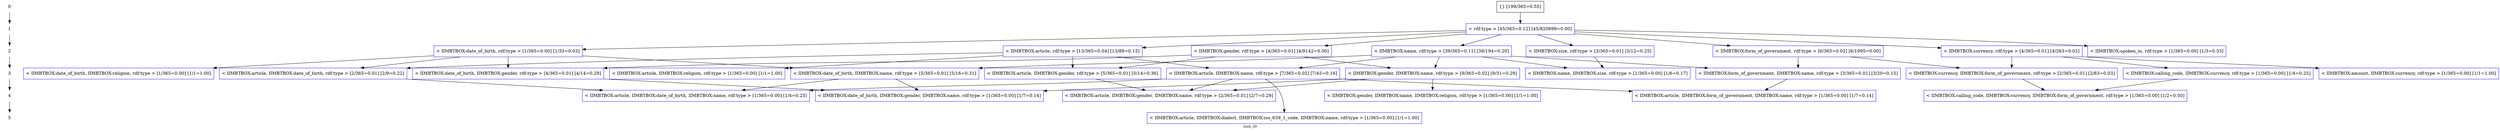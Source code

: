 digraph iimb_29 {
  {
    rank=same;
    node_r0 [label="0", shape="plaintext"];
    node_n97d170e1550eee4afc0af065b78cda302a97674c [color="black", label="{} [199/365=0.55]", shape="rectangle", style="solid"];
  }
  {
    rank=same;
    node_r1 [label="1", shape="plaintext"];
    node_n3c197cb1f6842dc41aa48dc8b9032284bcf39a27 [color="blue", label="< rdf:type > [45/365=0.12] [45/820899=0.00]", shape="rectangle", style="solid"];
  }
  {
    rank=same;
    node_r2 [label="2", shape="plaintext"];
    node_nc2c6a832113450f98f454fe5aca8e1352d2f13d7 [color="blue", label="< IIMBTBOX:article, rdf:type > [13/365=0.04] [13/89=0.15]", shape="rectangle", style="solid"];
    node_n76925b9967b455dafe672dbc3e6378f92b41ff12 [color="blue", label="< IIMBTBOX:currency, rdf:type > [4/365=0.01] [4/263=0.02]", shape="rectangle", style="solid"];
    node_ncced4fd2310948c307f4c5ae44e6ac2b6e259bad [color="blue", label="< IIMBTBOX:date_of_birth, rdf:type > [1/365=0.00] [1/33=0.03]", shape="rectangle", style="solid"];
    node_n15f21d2766a7b3efdc77592d15d0c984b26f857a [color="blue", label="< IIMBTBOX:form_of_government, rdf:type > [6/365=0.02] [6/1995=0.00]", shape="rectangle", style="solid"];
    node_n66d8b5a077431b2b6237dedbf7cdb3a75d7b2f4c [color="blue", label="< IIMBTBOX:gender, rdf:type > [4/365=0.01] [4/9142=0.00]", shape="rectangle", style="solid"];
    node_n80bb4dd36e016f9285a39311cf8a75356e62accd [color="blue", label="< IIMBTBOX:name, rdf:type > [39/365=0.11] [39/194=0.20]", shape="rectangle", style="solid"];
    node_nfa251487da74df95ee20250ecaf6d9f4f9cc0e81 [color="blue", label="< IIMBTBOX:size, rdf:type > [3/365=0.01] [3/12=0.25]", shape="rectangle", style="solid"];
    node_nd31f85a96ae626525719c53d5d2ba6caca661d18 [color="blue", label="< IIMBTBOX:spoken_in, rdf:type > [1/365=0.00] [1/3=0.33]", shape="rectangle", style="solid"];
  }
  {
    rank=same;
    node_r3 [label="3", shape="plaintext"];
    node_n5771e5bfcf9fc075809e075912c0df4754cf5039 [color="blue", label="< IIMBTBOX:amount, IIMBTBOX:currency, rdf:type > [1/365=0.00] [1/1=1.00]", shape="rectangle", style="solid"];
    node_n38c7ed036d72252963dca87695174ab7f4fd7f71 [color="blue", label="< IIMBTBOX:article, IIMBTBOX:date_of_birth, rdf:type > [2/365=0.01] [2/9=0.22]", shape="rectangle", style="solid"];
    node_n0cd72f9b4147a2bfd913d455a877964a980f909f [color="blue", label="< IIMBTBOX:article, IIMBTBOX:gender, rdf:type > [5/365=0.01] [5/14=0.36]", shape="rectangle", style="solid"];
    node_n2a6578f22a81833da3ebf8c90430904bb81f93e0 [color="blue", label="< IIMBTBOX:article, IIMBTBOX:name, rdf:type > [7/365=0.02] [7/45=0.16]", shape="rectangle", style="solid"];
    node_n5debddb42342589c77607a1713ba63512d80cd9b [color="blue", label="< IIMBTBOX:article, IIMBTBOX:religion, rdf:type > [1/365=0.00] [1/1=1.00]", shape="rectangle", style="solid"];
    node_n4bb4ca2c3e89f8af1430647b1a33d4725bad4de0 [color="blue", label="< IIMBTBOX:calling_code, IIMBTBOX:currency, rdf:type > [1/365=0.00] [1/4=0.25]", shape="rectangle", style="solid"];
    node_n5dc5ec62dcaf684f5981dd15c9f66d231ad4690f [color="blue", label="< IIMBTBOX:currency, IIMBTBOX:form_of_government, rdf:type > [2/365=0.01] [2/63=0.03]", shape="rectangle", style="solid"];
    node_n9d37a1753a5f3c0d1b0fcff0f4774db88b5f8124 [color="blue", label="< IIMBTBOX:date_of_birth, IIMBTBOX:gender, rdf:type > [4/365=0.01] [4/14=0.29]", shape="rectangle", style="solid"];
    node_n6d997bf3f65f6b45c1669f7b901ff9408ded48b4 [color="blue", label="< IIMBTBOX:date_of_birth, IIMBTBOX:name, rdf:type > [5/365=0.01] [5/16=0.31]", shape="rectangle", style="solid"];
    node_n9b8621095b5e8cb1de46a13769549ddc3bcad93a [color="blue", label="< IIMBTBOX:date_of_birth, IIMBTBOX:religion, rdf:type > [1/365=0.00] [1/1=1.00]", shape="rectangle", style="solid"];
    node_nbb55f02aee32bdf6f24e750b78acc7b8f71f48d7 [color="blue", label="< IIMBTBOX:form_of_government, IIMBTBOX:name, rdf:type > [3/365=0.01] [3/20=0.15]", shape="rectangle", style="solid"];
    node_nb6bb00779966ea30ad14fb580c15644aa366a1f9 [color="blue", label="< IIMBTBOX:gender, IIMBTBOX:name, rdf:type > [9/365=0.02] [9/31=0.29]", shape="rectangle", style="solid"];
    node_n1452a67eae7ddfffd3e23b5b39fc0d4307216ba3 [color="blue", label="< IIMBTBOX:name, IIMBTBOX:size, rdf:type > [1/365=0.00] [1/6=0.17]", shape="rectangle", style="solid"];
  }
  {
    rank=same;
    node_r4 [label="4", shape="plaintext"];
    node_nadc7eafa264e3ebf81f92c542438d80e0cba187c [color="blue", label="< IIMBTBOX:article, IIMBTBOX:date_of_birth, IIMBTBOX:name, rdf:type > [1/365=0.00] [1/4=0.25]", shape="rectangle", style="solid"];
    node_nead05ac5eaac20106cab5f37507aad248a090d66 [color="blue", label="< IIMBTBOX:article, IIMBTBOX:form_of_government, IIMBTBOX:name, rdf:type > [1/365=0.00] [1/7=0.14]", shape="rectangle", style="solid"];
    node_n1a30bbfa3129970d10066080b4b1cd7a03cc28f5 [color="blue", label="< IIMBTBOX:article, IIMBTBOX:gender, IIMBTBOX:name, rdf:type > [2/365=0.01] [2/7=0.29]", shape="rectangle", style="solid"];
    node_n60accc2f2ae78f3a081d23eaed1820096d44ac69 [color="blue", label="< IIMBTBOX:calling_code, IIMBTBOX:currency, IIMBTBOX:form_of_government, rdf:type > [1/365=0.00] [1/2=0.50]", shape="rectangle", style="solid"];
    node_n9a01af8b9f9e680022fb7cacc76d2740a3dbec58 [color="blue", label="< IIMBTBOX:date_of_birth, IIMBTBOX:gender, IIMBTBOX:name, rdf:type > [1/365=0.00] [1/7=0.14]", shape="rectangle", style="solid"];
    node_ne6dd907c59d207ca44b5230ddefae881cb5f8d59 [color="blue", label="< IIMBTBOX:gender, IIMBTBOX:name, IIMBTBOX:religion, rdf:type > [1/365=0.00] [1/1=1.00]", shape="rectangle", style="solid"];
  }
  {
    rank=same;
    node_r5 [label="5", shape="plaintext"];
    node_n5fe577feb76ced55770fbe862de57c8ae6b72fe5 [color="blue", label="< IIMBTBOX:article, IIMBTBOX:dialect, IIMBTBOX:iso_639_1_code, IIMBTBOX:name, rdf:type > [1/365=0.00] [1/1=1.00]", shape="rectangle", style="solid"];
  }


  node_r0 -> node_r1 ;
  node_r1 -> node_r2 ;
  node_r2 -> node_r3 ;
  node_r3 -> node_r4 ;
  node_r4 -> node_r5 ;

  node_n76925b9967b455dafe672dbc3e6378f92b41ff12 -> node_n5771e5bfcf9fc075809e075912c0df4754cf5039 [color="black", style="solid"];
  node_n38c7ed036d72252963dca87695174ab7f4fd7f71 -> node_nadc7eafa264e3ebf81f92c542438d80e0cba187c [color="black", style="solid"];
  node_n2a6578f22a81833da3ebf8c90430904bb81f93e0 -> node_nadc7eafa264e3ebf81f92c542438d80e0cba187c [color="black", style="solid"];
  node_n6d997bf3f65f6b45c1669f7b901ff9408ded48b4 -> node_nadc7eafa264e3ebf81f92c542438d80e0cba187c [color="black", style="solid"];
  node_nc2c6a832113450f98f454fe5aca8e1352d2f13d7 -> node_n38c7ed036d72252963dca87695174ab7f4fd7f71 [color="black", style="solid"];
  node_ncced4fd2310948c307f4c5ae44e6ac2b6e259bad -> node_n38c7ed036d72252963dca87695174ab7f4fd7f71 [color="black", style="solid"];
  node_n2a6578f22a81833da3ebf8c90430904bb81f93e0 -> node_n5fe577feb76ced55770fbe862de57c8ae6b72fe5 [color="black", style="solid"];
  node_n2a6578f22a81833da3ebf8c90430904bb81f93e0 -> node_nead05ac5eaac20106cab5f37507aad248a090d66 [color="black", style="solid"];
  node_nbb55f02aee32bdf6f24e750b78acc7b8f71f48d7 -> node_nead05ac5eaac20106cab5f37507aad248a090d66 [color="black", style="solid"];
  node_n0cd72f9b4147a2bfd913d455a877964a980f909f -> node_n1a30bbfa3129970d10066080b4b1cd7a03cc28f5 [color="black", style="solid"];
  node_n2a6578f22a81833da3ebf8c90430904bb81f93e0 -> node_n1a30bbfa3129970d10066080b4b1cd7a03cc28f5 [color="black", style="solid"];
  node_nb6bb00779966ea30ad14fb580c15644aa366a1f9 -> node_n1a30bbfa3129970d10066080b4b1cd7a03cc28f5 [color="black", style="solid"];
  node_nc2c6a832113450f98f454fe5aca8e1352d2f13d7 -> node_n0cd72f9b4147a2bfd913d455a877964a980f909f [color="black", style="solid"];
  node_n66d8b5a077431b2b6237dedbf7cdb3a75d7b2f4c -> node_n0cd72f9b4147a2bfd913d455a877964a980f909f [color="black", style="solid"];
  node_nc2c6a832113450f98f454fe5aca8e1352d2f13d7 -> node_n2a6578f22a81833da3ebf8c90430904bb81f93e0 [color="black", style="solid"];
  node_n80bb4dd36e016f9285a39311cf8a75356e62accd -> node_n2a6578f22a81833da3ebf8c90430904bb81f93e0 [color="black", style="solid"];
  node_nc2c6a832113450f98f454fe5aca8e1352d2f13d7 -> node_n5debddb42342589c77607a1713ba63512d80cd9b [color="black", style="solid"];
  node_n3c197cb1f6842dc41aa48dc8b9032284bcf39a27 -> node_nc2c6a832113450f98f454fe5aca8e1352d2f13d7 [color="black", style="solid"];
  node_n4bb4ca2c3e89f8af1430647b1a33d4725bad4de0 -> node_n60accc2f2ae78f3a081d23eaed1820096d44ac69 [color="black", style="solid"];
  node_n5dc5ec62dcaf684f5981dd15c9f66d231ad4690f -> node_n60accc2f2ae78f3a081d23eaed1820096d44ac69 [color="black", style="solid"];
  node_n76925b9967b455dafe672dbc3e6378f92b41ff12 -> node_n4bb4ca2c3e89f8af1430647b1a33d4725bad4de0 [color="black", style="solid"];
  node_n76925b9967b455dafe672dbc3e6378f92b41ff12 -> node_n5dc5ec62dcaf684f5981dd15c9f66d231ad4690f [color="black", style="solid"];
  node_n15f21d2766a7b3efdc77592d15d0c984b26f857a -> node_n5dc5ec62dcaf684f5981dd15c9f66d231ad4690f [color="black", style="solid"];
  node_n3c197cb1f6842dc41aa48dc8b9032284bcf39a27 -> node_n76925b9967b455dafe672dbc3e6378f92b41ff12 [color="black", style="solid"];
  node_n9d37a1753a5f3c0d1b0fcff0f4774db88b5f8124 -> node_n9a01af8b9f9e680022fb7cacc76d2740a3dbec58 [color="black", style="solid"];
  node_n6d997bf3f65f6b45c1669f7b901ff9408ded48b4 -> node_n9a01af8b9f9e680022fb7cacc76d2740a3dbec58 [color="black", style="solid"];
  node_nb6bb00779966ea30ad14fb580c15644aa366a1f9 -> node_n9a01af8b9f9e680022fb7cacc76d2740a3dbec58 [color="black", style="solid"];
  node_ncced4fd2310948c307f4c5ae44e6ac2b6e259bad -> node_n9d37a1753a5f3c0d1b0fcff0f4774db88b5f8124 [color="black", style="solid"];
  node_n66d8b5a077431b2b6237dedbf7cdb3a75d7b2f4c -> node_n9d37a1753a5f3c0d1b0fcff0f4774db88b5f8124 [color="black", style="solid"];
  node_ncced4fd2310948c307f4c5ae44e6ac2b6e259bad -> node_n6d997bf3f65f6b45c1669f7b901ff9408ded48b4 [color="black", style="solid"];
  node_n80bb4dd36e016f9285a39311cf8a75356e62accd -> node_n6d997bf3f65f6b45c1669f7b901ff9408ded48b4 [color="black", style="solid"];
  node_ncced4fd2310948c307f4c5ae44e6ac2b6e259bad -> node_n9b8621095b5e8cb1de46a13769549ddc3bcad93a [color="black", style="solid"];
  node_n3c197cb1f6842dc41aa48dc8b9032284bcf39a27 -> node_ncced4fd2310948c307f4c5ae44e6ac2b6e259bad [color="black", style="solid"];
  node_n15f21d2766a7b3efdc77592d15d0c984b26f857a -> node_nbb55f02aee32bdf6f24e750b78acc7b8f71f48d7 [color="black", style="solid"];
  node_n80bb4dd36e016f9285a39311cf8a75356e62accd -> node_nbb55f02aee32bdf6f24e750b78acc7b8f71f48d7 [color="black", style="solid"];
  node_n3c197cb1f6842dc41aa48dc8b9032284bcf39a27 -> node_n15f21d2766a7b3efdc77592d15d0c984b26f857a [color="black", style="solid"];
  node_nb6bb00779966ea30ad14fb580c15644aa366a1f9 -> node_ne6dd907c59d207ca44b5230ddefae881cb5f8d59 [color="black", style="solid"];
  node_n66d8b5a077431b2b6237dedbf7cdb3a75d7b2f4c -> node_nb6bb00779966ea30ad14fb580c15644aa366a1f9 [color="black", style="solid"];
  node_n80bb4dd36e016f9285a39311cf8a75356e62accd -> node_nb6bb00779966ea30ad14fb580c15644aa366a1f9 [color="black", style="solid"];
  node_n3c197cb1f6842dc41aa48dc8b9032284bcf39a27 -> node_n66d8b5a077431b2b6237dedbf7cdb3a75d7b2f4c [color="black", style="solid"];
  node_n80bb4dd36e016f9285a39311cf8a75356e62accd -> node_n1452a67eae7ddfffd3e23b5b39fc0d4307216ba3 [color="black", style="solid"];
  node_nfa251487da74df95ee20250ecaf6d9f4f9cc0e81 -> node_n1452a67eae7ddfffd3e23b5b39fc0d4307216ba3 [color="black", style="solid"];
  node_n3c197cb1f6842dc41aa48dc8b9032284bcf39a27 -> node_n80bb4dd36e016f9285a39311cf8a75356e62accd [color="black", style="solid"];
  node_n3c197cb1f6842dc41aa48dc8b9032284bcf39a27 -> node_nfa251487da74df95ee20250ecaf6d9f4f9cc0e81 [color="black", style="solid"];
  node_n3c197cb1f6842dc41aa48dc8b9032284bcf39a27 -> node_nd31f85a96ae626525719c53d5d2ba6caca661d18 [color="black", style="solid"];
  node_n97d170e1550eee4afc0af065b78cda302a97674c -> node_n3c197cb1f6842dc41aa48dc8b9032284bcf39a27 [color="black", style="solid"];

  charset="UTF-8"
  fontsize="11.0"
  label="iimb_29"
  overlap="false"
}
